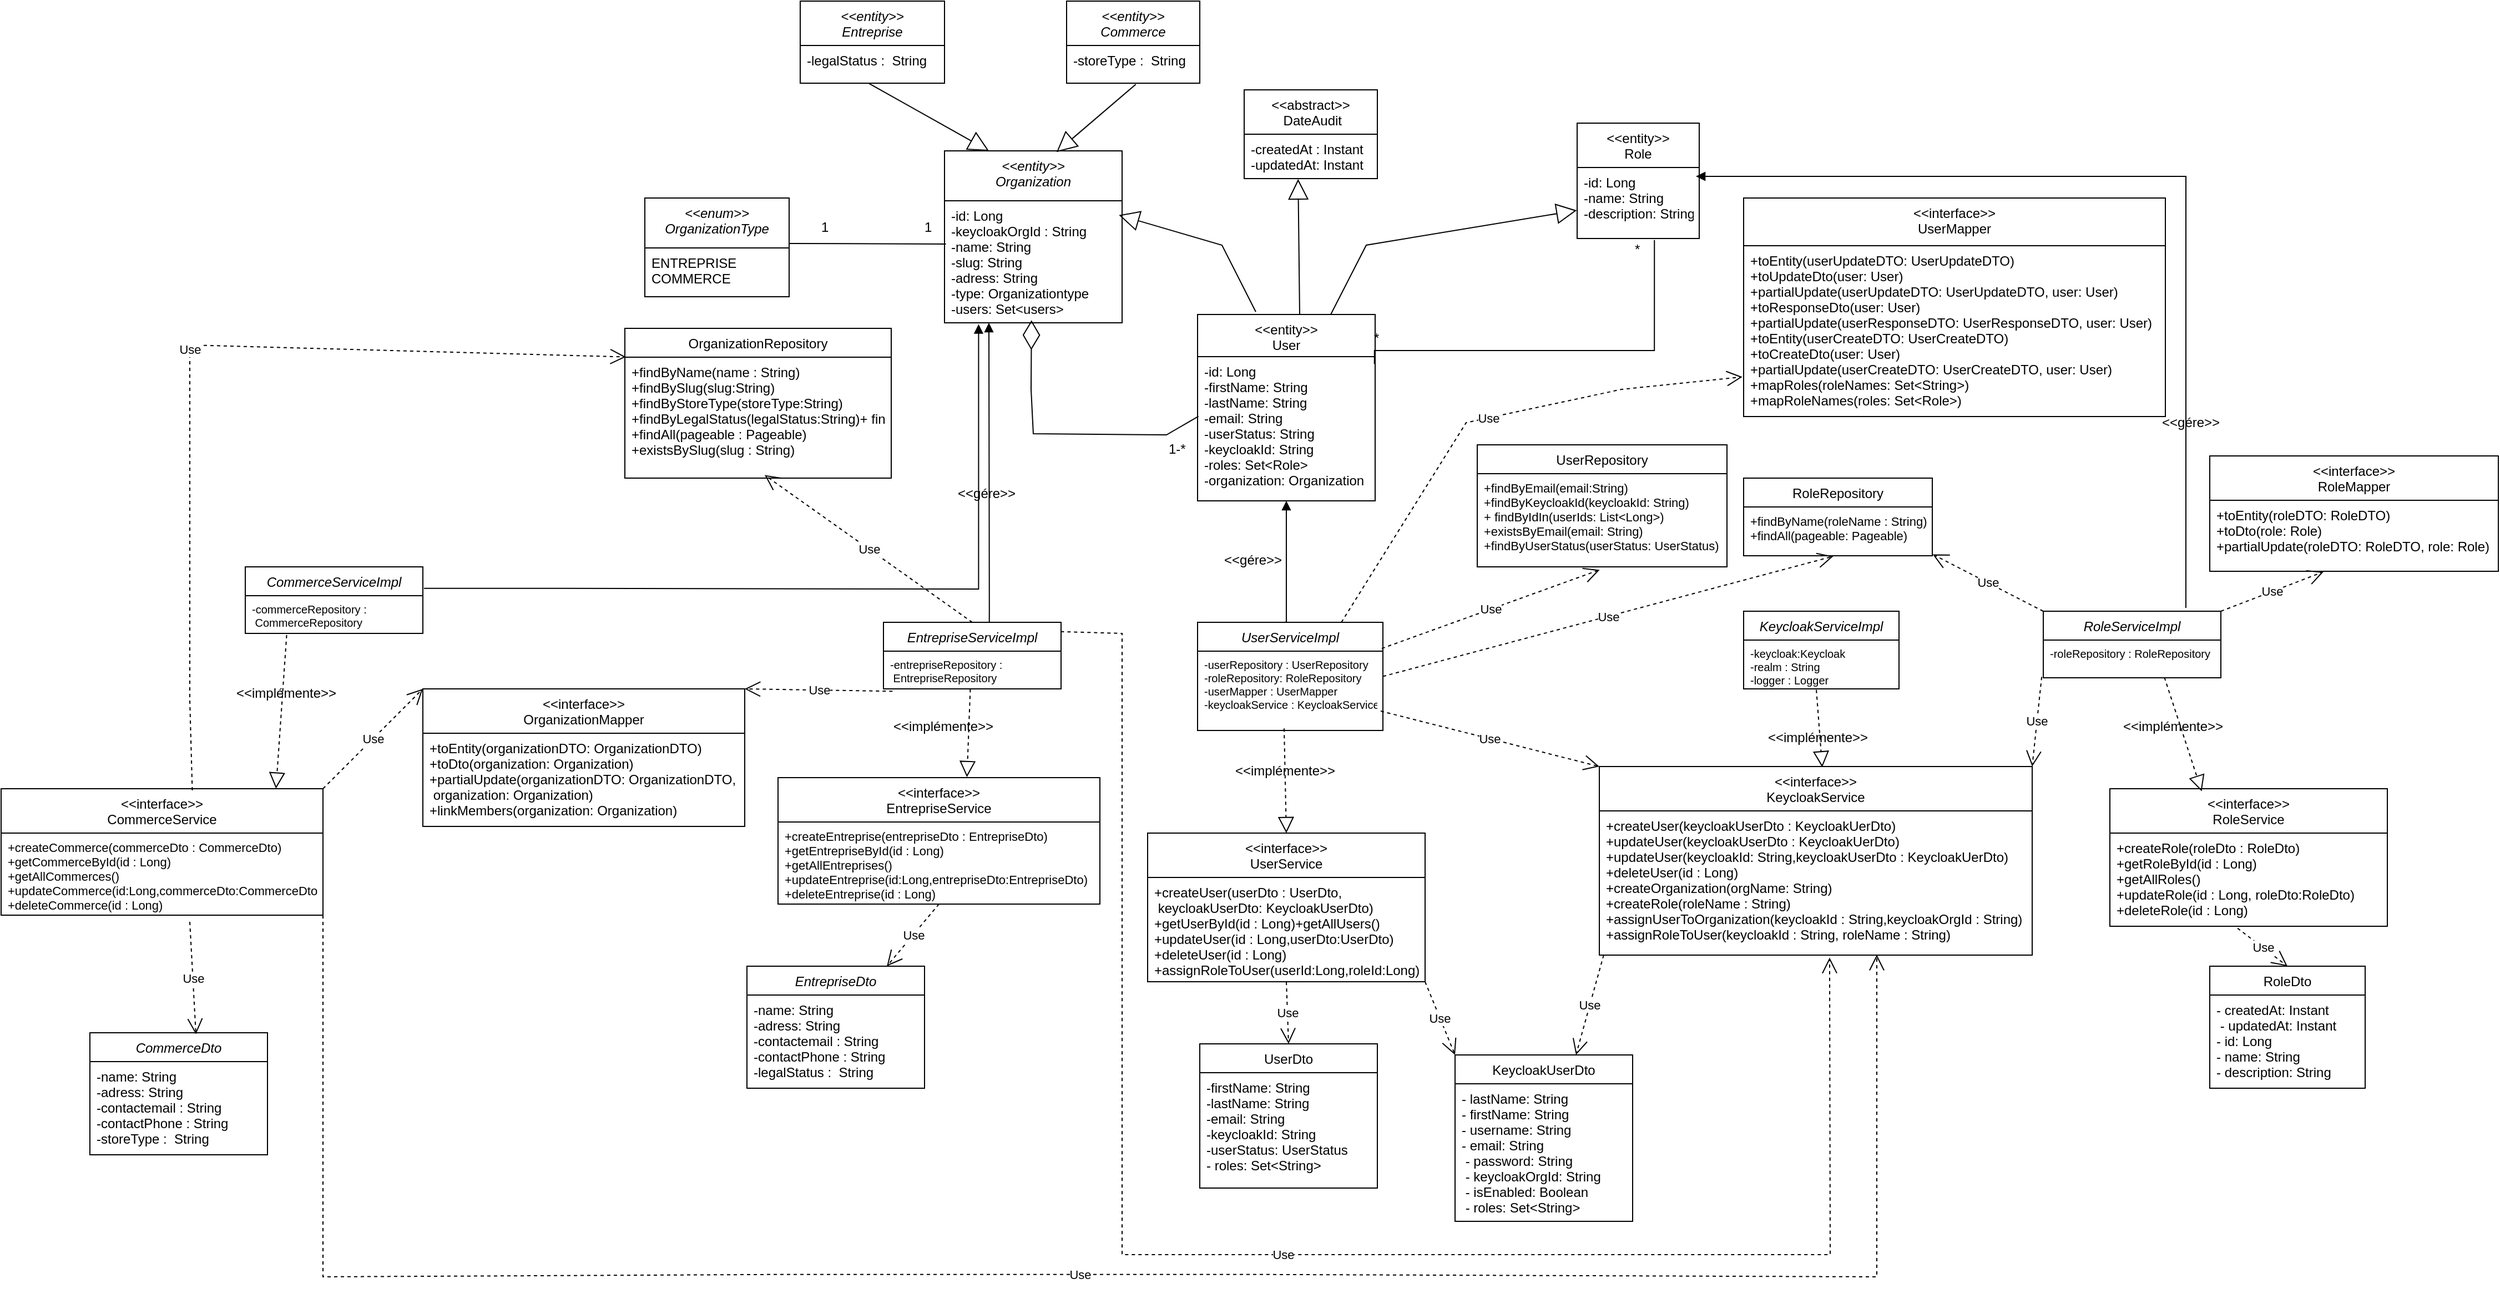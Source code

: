 <mxfile version="26.0.13">
  <diagram id="C5RBs43oDa-KdzZeNtuy" name="Page-1">
    <mxGraphModel dx="3434" dy="2474" grid="1" gridSize="10" guides="1" tooltips="1" connect="1" arrows="1" fold="1" page="1" pageScale="1" pageWidth="827" pageHeight="1169" math="0" shadow="0">
      <root>
        <mxCell id="WIyWlLk6GJQsqaUBKTNV-0" />
        <mxCell id="WIyWlLk6GJQsqaUBKTNV-1" parent="WIyWlLk6GJQsqaUBKTNV-0" />
        <mxCell id="zkfFHV4jXpPFQw0GAbJ--0" value="&lt;&lt;entity&gt;&gt;&#xa;Organization" style="swimlane;fontStyle=2;align=center;verticalAlign=top;childLayout=stackLayout;horizontal=1;startSize=45;horizontalStack=0;resizeParent=1;resizeLast=0;collapsible=1;marginBottom=0;rounded=0;shadow=0;strokeWidth=1;" parent="WIyWlLk6GJQsqaUBKTNV-1" vertex="1">
          <mxGeometry x="280" y="-55" width="160" height="155" as="geometry">
            <mxRectangle x="230" y="140" width="160" height="26" as="alternateBounds" />
          </mxGeometry>
        </mxCell>
        <mxCell id="zkfFHV4jXpPFQw0GAbJ--1" value="-id: Long&#xa;-keycloakOrgId : String&#xa;-name: String&#xa;-slug: String&#xa;-adress: String&#xa;-type: Organizationtype&#xa;-users: Set&lt;users&gt;&#xa;&#xa;" style="text;align=left;verticalAlign=top;spacingLeft=4;spacingRight=4;overflow=hidden;rotatable=0;points=[[0,0.5],[1,0.5]];portConstraint=eastwest;" parent="zkfFHV4jXpPFQw0GAbJ--0" vertex="1">
          <mxGeometry y="45" width="160" height="110" as="geometry" />
        </mxCell>
        <mxCell id="zkfFHV4jXpPFQw0GAbJ--6" value="&lt;&lt;entity&gt;&gt;&#xa;Role" style="swimlane;fontStyle=0;align=center;verticalAlign=top;childLayout=stackLayout;horizontal=1;startSize=40;horizontalStack=0;resizeParent=1;resizeLast=0;collapsible=1;marginBottom=0;rounded=0;shadow=0;strokeWidth=1;" parent="WIyWlLk6GJQsqaUBKTNV-1" vertex="1">
          <mxGeometry x="850" y="-80" width="110" height="104" as="geometry">
            <mxRectangle x="130" y="380" width="160" height="26" as="alternateBounds" />
          </mxGeometry>
        </mxCell>
        <mxCell id="zkfFHV4jXpPFQw0GAbJ--7" value="-id: Long&#xa;-name: String&#xa;-description: String" style="text;align=left;verticalAlign=top;spacingLeft=4;spacingRight=4;overflow=hidden;rotatable=0;points=[[0,0.5],[1,0.5]];portConstraint=eastwest;" parent="zkfFHV4jXpPFQw0GAbJ--6" vertex="1">
          <mxGeometry y="40" width="110" height="64" as="geometry" />
        </mxCell>
        <mxCell id="zkfFHV4jXpPFQw0GAbJ--17" value="&lt;&lt;entity&gt;&gt;&#xa;User" style="swimlane;fontStyle=0;align=center;verticalAlign=top;childLayout=stackLayout;horizontal=1;startSize=38;horizontalStack=0;resizeParent=1;resizeLast=0;collapsible=1;marginBottom=0;rounded=0;shadow=0;strokeWidth=1;" parent="WIyWlLk6GJQsqaUBKTNV-1" vertex="1">
          <mxGeometry x="508" y="92.5" width="160" height="168" as="geometry">
            <mxRectangle x="550" y="140" width="160" height="26" as="alternateBounds" />
          </mxGeometry>
        </mxCell>
        <mxCell id="zkfFHV4jXpPFQw0GAbJ--18" value="-id: Long&#xa;-firstName: String&#xa;-lastName: String&#xa;-email: String&#xa;-userStatus: String&#xa;-keycloakId: String&#xa;-roles: Set&lt;Role&gt;&#xa;-organization: Organization&#xa;" style="text;align=left;verticalAlign=top;spacingLeft=4;spacingRight=4;overflow=hidden;rotatable=0;points=[[0,0.5],[1,0.5]];portConstraint=eastwest;" parent="zkfFHV4jXpPFQw0GAbJ--17" vertex="1">
          <mxGeometry y="38" width="160" height="130" as="geometry" />
        </mxCell>
        <mxCell id="_98ZC1JWBD3r_d2lOFw9-1" value="1-*" style="text;whiteSpace=wrap;html=1;" parent="WIyWlLk6GJQsqaUBKTNV-1" vertex="1">
          <mxGeometry x="480" y="200" width="20" height="20" as="geometry" />
        </mxCell>
        <mxCell id="_98ZC1JWBD3r_d2lOFw9-2" value="" style="endArrow=none;html=1;edgeStyle=orthogonalEdgeStyle;rounded=0;entryX=0.633;entryY=1.022;entryDx=0;entryDy=0;entryPerimeter=0;exitX=0.996;exitY=0.051;exitDx=0;exitDy=0;exitPerimeter=0;" parent="WIyWlLk6GJQsqaUBKTNV-1" source="zkfFHV4jXpPFQw0GAbJ--18" edge="1" target="zkfFHV4jXpPFQw0GAbJ--7">
          <mxGeometry relative="1" as="geometry">
            <mxPoint x="750" y="125" as="sourcePoint" />
            <mxPoint x="919.95" y="20" as="targetPoint" />
            <Array as="points">
              <mxPoint x="920" y="125" />
            </Array>
          </mxGeometry>
        </mxCell>
        <mxCell id="_98ZC1JWBD3r_d2lOFw9-5" value="" style="endArrow=diamondThin;endFill=0;endSize=24;html=1;rounded=0;exitX=0.005;exitY=0.414;exitDx=0;exitDy=0;exitPerimeter=0;entryX=0.49;entryY=0.978;entryDx=0;entryDy=0;entryPerimeter=0;" parent="WIyWlLk6GJQsqaUBKTNV-1" source="zkfFHV4jXpPFQw0GAbJ--18" edge="1" target="zkfFHV4jXpPFQw0GAbJ--1">
          <mxGeometry width="160" relative="1" as="geometry">
            <mxPoint x="496" y="210" as="sourcePoint" />
            <mxPoint x="360" y="110" as="targetPoint" />
            <Array as="points">
              <mxPoint x="480" y="201" />
              <mxPoint x="360" y="200" />
              <mxPoint x="358" y="160" />
            </Array>
          </mxGeometry>
        </mxCell>
        <mxCell id="_98ZC1JWBD3r_d2lOFw9-8" value="*" style="text;whiteSpace=wrap;html=1;" parent="WIyWlLk6GJQsqaUBKTNV-1" vertex="1">
          <mxGeometry x="900" y="20" width="10" height="20" as="geometry" />
        </mxCell>
        <mxCell id="_98ZC1JWBD3r_d2lOFw9-12" value="UserServiceImpl" style="swimlane;fontStyle=2;align=center;verticalAlign=top;childLayout=stackLayout;horizontal=1;startSize=26;horizontalStack=0;resizeParent=1;resizeLast=0;collapsible=1;marginBottom=0;rounded=0;shadow=0;strokeWidth=1;" parent="WIyWlLk6GJQsqaUBKTNV-1" vertex="1">
          <mxGeometry x="508" y="370" width="167" height="97.5" as="geometry">
            <mxRectangle x="230" y="140" width="160" height="26" as="alternateBounds" />
          </mxGeometry>
        </mxCell>
        <mxCell id="_98ZC1JWBD3r_d2lOFw9-13" value="-userRepository : UserRepository&#xa;-roleRepository: RoleRepository&#xa;-userMapper : UserMapper&#xa;-keycloakService : KeycloakService&#xa;" style="text;align=left;verticalAlign=top;spacingLeft=4;spacingRight=4;overflow=hidden;rotatable=0;points=[[0,0.5],[1,0.5]];portConstraint=eastwest;fontSize=10;" parent="_98ZC1JWBD3r_d2lOFw9-12" vertex="1">
          <mxGeometry y="26" width="167" height="64" as="geometry" />
        </mxCell>
        <mxCell id="_98ZC1JWBD3r_d2lOFw9-15" value="" style="endArrow=block;endFill=1;html=1;edgeStyle=orthogonalEdgeStyle;align=left;verticalAlign=top;rounded=0;entryX=0.5;entryY=1;entryDx=0;entryDy=0;exitX=0.47;exitY=-0.001;exitDx=0;exitDy=0;exitPerimeter=0;" parent="WIyWlLk6GJQsqaUBKTNV-1" source="_98ZC1JWBD3r_d2lOFw9-12" target="zkfFHV4jXpPFQw0GAbJ--17" edge="1">
          <mxGeometry x="-1" relative="1" as="geometry">
            <mxPoint x="510" y="310" as="sourcePoint" />
            <mxPoint x="670" y="310" as="targetPoint" />
            <Array as="points">
              <mxPoint x="588" y="370" />
            </Array>
          </mxGeometry>
        </mxCell>
        <mxCell id="_98ZC1JWBD3r_d2lOFw9-17" value="&amp;lt;&amp;lt;gére&amp;gt;&amp;gt;" style="text;whiteSpace=wrap;html=1;" parent="WIyWlLk6GJQsqaUBKTNV-1" vertex="1">
          <mxGeometry x="530" y="300" width="30" height="20" as="geometry" />
        </mxCell>
        <mxCell id="_98ZC1JWBD3r_d2lOFw9-20" value="RoleServiceImpl" style="swimlane;fontStyle=2;align=center;verticalAlign=top;childLayout=stackLayout;horizontal=1;startSize=26;horizontalStack=0;resizeParent=1;resizeLast=0;collapsible=1;marginBottom=0;rounded=0;shadow=0;strokeWidth=1;" parent="WIyWlLk6GJQsqaUBKTNV-1" vertex="1">
          <mxGeometry x="1270" y="360" width="160" height="60" as="geometry">
            <mxRectangle x="230" y="140" width="160" height="26" as="alternateBounds" />
          </mxGeometry>
        </mxCell>
        <mxCell id="_98ZC1JWBD3r_d2lOFw9-21" value="-roleRepository : RoleRepository" style="text;align=left;verticalAlign=top;spacingLeft=4;spacingRight=4;overflow=hidden;rotatable=0;points=[[0,0.5],[1,0.5]];portConstraint=eastwest;fontSize=10;" parent="_98ZC1JWBD3r_d2lOFw9-20" vertex="1">
          <mxGeometry y="26" width="160" height="34" as="geometry" />
        </mxCell>
        <mxCell id="_98ZC1JWBD3r_d2lOFw9-24" value="EntrepriseServiceImpl" style="swimlane;fontStyle=2;align=center;verticalAlign=top;childLayout=stackLayout;horizontal=1;startSize=26;horizontalStack=0;resizeParent=1;resizeLast=0;collapsible=1;marginBottom=0;rounded=0;shadow=0;strokeWidth=1;" parent="WIyWlLk6GJQsqaUBKTNV-1" vertex="1">
          <mxGeometry x="225" y="370" width="160" height="60" as="geometry">
            <mxRectangle x="230" y="140" width="160" height="26" as="alternateBounds" />
          </mxGeometry>
        </mxCell>
        <mxCell id="_98ZC1JWBD3r_d2lOFw9-25" value="-entrepriseRepository :&#xa; EntrepriseRepository" style="text;align=left;verticalAlign=top;spacingLeft=4;spacingRight=4;overflow=hidden;rotatable=0;points=[[0,0.5],[1,0.5]];portConstraint=eastwest;fontSize=10;" parent="_98ZC1JWBD3r_d2lOFw9-24" vertex="1">
          <mxGeometry y="26" width="160" height="34" as="geometry" />
        </mxCell>
        <mxCell id="_98ZC1JWBD3r_d2lOFw9-26" value="RoleRepository" style="swimlane;fontStyle=0;align=center;verticalAlign=top;childLayout=stackLayout;horizontal=1;startSize=26;horizontalStack=0;resizeParent=1;resizeLast=0;collapsible=1;marginBottom=0;rounded=0;shadow=0;strokeWidth=1;" parent="WIyWlLk6GJQsqaUBKTNV-1" vertex="1">
          <mxGeometry x="1000" y="240" width="170" height="70" as="geometry">
            <mxRectangle x="130" y="380" width="160" height="26" as="alternateBounds" />
          </mxGeometry>
        </mxCell>
        <mxCell id="_98ZC1JWBD3r_d2lOFw9-27" value="+findByName(roleName : String)&#xa;+findAll(pageable: Pageable)" style="text;align=left;verticalAlign=top;spacingLeft=4;spacingRight=4;overflow=hidden;rotatable=0;points=[[0,0.5],[1,0.5]];portConstraint=eastwest;fontSize=11;" parent="_98ZC1JWBD3r_d2lOFw9-26" vertex="1">
          <mxGeometry y="26" width="170" height="44" as="geometry" />
        </mxCell>
        <mxCell id="_98ZC1JWBD3r_d2lOFw9-28" value="UserRepository" style="swimlane;fontStyle=0;align=center;verticalAlign=top;childLayout=stackLayout;horizontal=1;startSize=26;horizontalStack=0;resizeParent=1;resizeLast=0;collapsible=1;marginBottom=0;rounded=0;shadow=0;strokeWidth=1;" parent="WIyWlLk6GJQsqaUBKTNV-1" vertex="1">
          <mxGeometry x="760" y="210" width="225" height="110" as="geometry">
            <mxRectangle x="130" y="380" width="160" height="26" as="alternateBounds" />
          </mxGeometry>
        </mxCell>
        <mxCell id="_98ZC1JWBD3r_d2lOFw9-29" value="+findByEmail(email:String)&#xa;+findByKeycloakId(keycloakId: String)&#xa;+ findByIdIn(userIds: List&lt;Long&gt;)&#xa;+existsByEmail(email: String)&#xa;+findByUserStatus(userStatus: UserStatus)&#xa;" style="text;align=left;verticalAlign=top;spacingLeft=4;spacingRight=4;overflow=hidden;rotatable=0;points=[[0,0.5],[1,0.5]];portConstraint=eastwest;fontSize=11;" parent="_98ZC1JWBD3r_d2lOFw9-28" vertex="1">
          <mxGeometry y="26" width="225" height="84" as="geometry" />
        </mxCell>
        <mxCell id="_98ZC1JWBD3r_d2lOFw9-30" value="OrganizationRepository" style="swimlane;fontStyle=0;align=center;verticalAlign=top;childLayout=stackLayout;horizontal=1;startSize=26;horizontalStack=0;resizeParent=1;resizeLast=0;collapsible=1;marginBottom=0;rounded=0;shadow=0;strokeWidth=1;" parent="WIyWlLk6GJQsqaUBKTNV-1" vertex="1">
          <mxGeometry x="-8" y="105" width="240" height="135" as="geometry">
            <mxRectangle x="130" y="380" width="160" height="26" as="alternateBounds" />
          </mxGeometry>
        </mxCell>
        <mxCell id="_98ZC1JWBD3r_d2lOFw9-31" value="+findByName(name : String)&#xa;+findBySlug(slug:String)&#xa;+findByStoreType(storeType:String)&#xa;+findByLegalStatus(legalStatus:String)+ findByKeycloakId(keycloakOrgId: String)&#xa;+findAll(pageable : Pageable)&#xa;+existsBySlug(slug : String)" style="text;align=left;verticalAlign=top;spacingLeft=4;spacingRight=4;overflow=hidden;rotatable=0;points=[[0,0.5],[1,0.5]];portConstraint=eastwest;" parent="_98ZC1JWBD3r_d2lOFw9-30" vertex="1">
          <mxGeometry y="26" width="240" height="104" as="geometry" />
        </mxCell>
        <mxCell id="_98ZC1JWBD3r_d2lOFw9-32" value="&lt;&lt;interface&gt;&gt;&#xa;UserService" style="swimlane;fontStyle=0;align=center;verticalAlign=top;childLayout=stackLayout;horizontal=1;startSize=40;horizontalStack=0;resizeParent=1;resizeLast=0;collapsible=1;marginBottom=0;rounded=0;shadow=0;strokeWidth=1;" parent="WIyWlLk6GJQsqaUBKTNV-1" vertex="1">
          <mxGeometry x="463" y="560" width="250" height="134" as="geometry">
            <mxRectangle x="130" y="380" width="160" height="26" as="alternateBounds" />
          </mxGeometry>
        </mxCell>
        <mxCell id="_98ZC1JWBD3r_d2lOFw9-33" value="+createUser(userDto : UserDto,&#xa; keycloakUserDto: KeycloakUserDto)&#xa;+getUserById(id : Long)+getAllUsers()&#xa;+updateUser(id : Long,userDto:UserDto)&#xa;+deleteUser(id : Long)&#xa;+assignRoleToUser(userId:Long,roleId:Long)&#xa;" style="text;align=left;verticalAlign=top;spacingLeft=4;spacingRight=4;overflow=hidden;rotatable=0;points=[[0,0.5],[1,0.5]];portConstraint=eastwest;" parent="_98ZC1JWBD3r_d2lOFw9-32" vertex="1">
          <mxGeometry y="40" width="250" height="94" as="geometry" />
        </mxCell>
        <mxCell id="_98ZC1JWBD3r_d2lOFw9-34" value="&lt;&lt;interface&gt;&gt;&#xa;RoleService" style="swimlane;fontStyle=0;align=center;verticalAlign=top;childLayout=stackLayout;horizontal=1;startSize=40;horizontalStack=0;resizeParent=1;resizeLast=0;collapsible=1;marginBottom=0;rounded=0;shadow=0;strokeWidth=1;" parent="WIyWlLk6GJQsqaUBKTNV-1" vertex="1">
          <mxGeometry x="1330" y="520" width="250" height="124" as="geometry">
            <mxRectangle x="130" y="380" width="160" height="26" as="alternateBounds" />
          </mxGeometry>
        </mxCell>
        <mxCell id="_98ZC1JWBD3r_d2lOFw9-35" value="+createRole(roleDto : RoleDto)&#xa;+getRoleById(id : Long)&#xa;+getAllRoles()&#xa;+updateRole(id : Long, roleDto:RoleDto)&#xa;+deleteRole(id : Long)&#xa;" style="text;align=left;verticalAlign=top;spacingLeft=4;spacingRight=4;overflow=hidden;rotatable=0;points=[[0,0.5],[1,0.5]];portConstraint=eastwest;" parent="_98ZC1JWBD3r_d2lOFw9-34" vertex="1">
          <mxGeometry y="40" width="250" height="84" as="geometry" />
        </mxCell>
        <mxCell id="_98ZC1JWBD3r_d2lOFw9-38" value="&lt;&lt;interface&gt;&gt;&#xa;KeycloakService" style="swimlane;fontStyle=0;align=center;verticalAlign=top;childLayout=stackLayout;horizontal=1;startSize=40;horizontalStack=0;resizeParent=1;resizeLast=0;collapsible=1;marginBottom=0;rounded=0;shadow=0;strokeWidth=1;" parent="WIyWlLk6GJQsqaUBKTNV-1" vertex="1">
          <mxGeometry x="870" y="500" width="390" height="170" as="geometry">
            <mxRectangle x="130" y="380" width="160" height="26" as="alternateBounds" />
          </mxGeometry>
        </mxCell>
        <mxCell id="_98ZC1JWBD3r_d2lOFw9-39" value="+createUser(keycloakUserDto : KeycloakUerDto)&#xa;+updateUser(keycloakUserDto : KeycloakUerDto)&#xa;+updateUser(keycloakId: String,keycloakUserDto : KeycloakUerDto)&#xa;+deleteUser(id : Long)&#xa;+createOrganization(orgName: String)&#xa;+createRole(roleName : String)&#xa;+assignUserToOrganization(keycloakId : String,keycloakOrgId : String)&#xa;+assignRoleToUser(keycloakId : String, roleName : String)&#xa;" style="text;align=left;verticalAlign=top;spacingLeft=4;spacingRight=4;overflow=hidden;rotatable=0;points=[[0,0.5],[1,0.5]];portConstraint=eastwest;" parent="_98ZC1JWBD3r_d2lOFw9-38" vertex="1">
          <mxGeometry y="40" width="390" height="130" as="geometry" />
        </mxCell>
        <mxCell id="_98ZC1JWBD3r_d2lOFw9-40" value="KeycloakServiceImpl" style="swimlane;fontStyle=2;align=center;verticalAlign=top;childLayout=stackLayout;horizontal=1;startSize=26;horizontalStack=0;resizeParent=1;resizeLast=0;collapsible=1;marginBottom=0;rounded=0;shadow=0;strokeWidth=1;" parent="WIyWlLk6GJQsqaUBKTNV-1" vertex="1">
          <mxGeometry x="1000" y="360" width="140" height="70" as="geometry">
            <mxRectangle x="230" y="140" width="160" height="26" as="alternateBounds" />
          </mxGeometry>
        </mxCell>
        <mxCell id="_98ZC1JWBD3r_d2lOFw9-41" value="-keycloak:Keycloak&#xa;-realm : String&#xa;-logger : Logger" style="text;align=left;verticalAlign=top;spacingLeft=4;spacingRight=4;overflow=hidden;rotatable=0;points=[[0,0.5],[1,0.5]];portConstraint=eastwest;fontSize=10;" parent="_98ZC1JWBD3r_d2lOFw9-40" vertex="1">
          <mxGeometry y="26" width="140" height="44" as="geometry" />
        </mxCell>
        <mxCell id="_98ZC1JWBD3r_d2lOFw9-48" value="UserDto" style="swimlane;fontStyle=0;align=center;verticalAlign=top;childLayout=stackLayout;horizontal=1;startSize=26;horizontalStack=0;resizeParent=1;resizeLast=0;collapsible=1;marginBottom=0;rounded=0;shadow=0;strokeWidth=1;" parent="WIyWlLk6GJQsqaUBKTNV-1" vertex="1">
          <mxGeometry x="510" y="750" width="160" height="130" as="geometry">
            <mxRectangle x="550" y="140" width="160" height="26" as="alternateBounds" />
          </mxGeometry>
        </mxCell>
        <mxCell id="_98ZC1JWBD3r_d2lOFw9-49" value="-firstName: String&#xa;-lastName: String&#xa;-email: String&#xa;-keycloakId: String&#xa;-userStatus: UserStatus&#xa;- roles: Set&lt;String&gt;&#xa;" style="text;align=left;verticalAlign=top;spacingLeft=4;spacingRight=4;overflow=hidden;rotatable=0;points=[[0,0.5],[1,0.5]];portConstraint=eastwest;" parent="_98ZC1JWBD3r_d2lOFw9-48" vertex="1">
          <mxGeometry y="26" width="160" height="104" as="geometry" />
        </mxCell>
        <mxCell id="_98ZC1JWBD3r_d2lOFw9-50" value="KeycloakUserDto" style="swimlane;fontStyle=0;align=center;verticalAlign=top;childLayout=stackLayout;horizontal=1;startSize=26;horizontalStack=0;resizeParent=1;resizeLast=0;collapsible=1;marginBottom=0;rounded=0;shadow=0;strokeWidth=1;" parent="WIyWlLk6GJQsqaUBKTNV-1" vertex="1">
          <mxGeometry x="740" y="760" width="160" height="150" as="geometry">
            <mxRectangle x="550" y="140" width="160" height="26" as="alternateBounds" />
          </mxGeometry>
        </mxCell>
        <mxCell id="_98ZC1JWBD3r_d2lOFw9-51" value="- lastName: String&#xa;- firstName: String &#xa;- username: String&#xa;    - email: String&#xa; - password: String&#xa; - keycloakOrgId: String&#xa; - isEnabled: Boolean&#xa; - roles: Set&lt;String&gt;" style="text;align=left;verticalAlign=top;spacingLeft=4;spacingRight=4;overflow=hidden;rotatable=0;points=[[0,0.5],[1,0.5]];portConstraint=eastwest;" parent="_98ZC1JWBD3r_d2lOFw9-50" vertex="1">
          <mxGeometry y="26" width="160" height="124" as="geometry" />
        </mxCell>
        <mxCell id="_98ZC1JWBD3r_d2lOFw9-54" value="RoleDto" style="swimlane;fontStyle=0;align=center;verticalAlign=top;childLayout=stackLayout;horizontal=1;startSize=26;horizontalStack=0;resizeParent=1;resizeLast=0;collapsible=1;marginBottom=0;rounded=0;shadow=0;strokeWidth=1;" parent="WIyWlLk6GJQsqaUBKTNV-1" vertex="1">
          <mxGeometry x="1420" y="680" width="140" height="110" as="geometry">
            <mxRectangle x="130" y="380" width="160" height="26" as="alternateBounds" />
          </mxGeometry>
        </mxCell>
        <mxCell id="_98ZC1JWBD3r_d2lOFw9-55" value="- createdAt: Instant&#xa; - updatedAt: Instant &#xa;    - id: Long &#xa;    - name: String &#xa;- description: String" style="text;align=left;verticalAlign=top;spacingLeft=4;spacingRight=4;overflow=hidden;rotatable=0;points=[[0,0.5],[1,0.5]];portConstraint=eastwest;" parent="_98ZC1JWBD3r_d2lOFw9-54" vertex="1">
          <mxGeometry y="26" width="140" height="84" as="geometry" />
        </mxCell>
        <mxCell id="_98ZC1JWBD3r_d2lOFw9-57" value="&lt;&lt;entity&gt;&gt;&#xa;Entreprise" style="swimlane;fontStyle=2;align=center;verticalAlign=top;childLayout=stackLayout;horizontal=1;startSize=40;horizontalStack=0;resizeParent=1;resizeLast=0;collapsible=1;marginBottom=0;rounded=0;shadow=0;strokeWidth=1;" parent="WIyWlLk6GJQsqaUBKTNV-1" vertex="1">
          <mxGeometry x="150" y="-190" width="130" height="74" as="geometry">
            <mxRectangle x="230" y="140" width="160" height="26" as="alternateBounds" />
          </mxGeometry>
        </mxCell>
        <mxCell id="_98ZC1JWBD3r_d2lOFw9-58" value="-legalStatus :  String" style="text;align=left;verticalAlign=top;spacingLeft=4;spacingRight=4;overflow=hidden;rotatable=0;points=[[0,0.5],[1,0.5]];portConstraint=eastwest;" parent="_98ZC1JWBD3r_d2lOFw9-57" vertex="1">
          <mxGeometry y="40" width="130" height="34" as="geometry" />
        </mxCell>
        <mxCell id="_98ZC1JWBD3r_d2lOFw9-59" value="&lt;&lt;entity&gt;&gt;&#xa;Commerce" style="swimlane;fontStyle=2;align=center;verticalAlign=top;childLayout=stackLayout;horizontal=1;startSize=40;horizontalStack=0;resizeParent=1;resizeLast=0;collapsible=1;marginBottom=0;rounded=0;shadow=0;strokeWidth=1;" parent="WIyWlLk6GJQsqaUBKTNV-1" vertex="1">
          <mxGeometry x="390" y="-190" width="120" height="74" as="geometry">
            <mxRectangle x="230" y="140" width="160" height="26" as="alternateBounds" />
          </mxGeometry>
        </mxCell>
        <mxCell id="_98ZC1JWBD3r_d2lOFw9-60" value="-storeType :  String" style="text;align=left;verticalAlign=top;spacingLeft=4;spacingRight=4;overflow=hidden;rotatable=0;points=[[0,0.5],[1,0.5]];portConstraint=eastwest;" parent="_98ZC1JWBD3r_d2lOFw9-59" vertex="1">
          <mxGeometry y="40" width="120" height="34" as="geometry" />
        </mxCell>
        <mxCell id="_98ZC1JWBD3r_d2lOFw9-61" value="" style="endArrow=block;endSize=16;endFill=0;html=1;rounded=0;entryX=0.25;entryY=0;entryDx=0;entryDy=0;exitX=0.476;exitY=1.004;exitDx=0;exitDy=0;exitPerimeter=0;" parent="WIyWlLk6GJQsqaUBKTNV-1" target="zkfFHV4jXpPFQw0GAbJ--0" edge="1" source="_98ZC1JWBD3r_d2lOFw9-58">
          <mxGeometry width="160" relative="1" as="geometry">
            <mxPoint x="260" y="-110" as="sourcePoint" />
            <mxPoint x="370" y="-130" as="targetPoint" />
          </mxGeometry>
        </mxCell>
        <mxCell id="_98ZC1JWBD3r_d2lOFw9-62" value="" style="endArrow=block;endSize=16;endFill=0;html=1;rounded=0;entryX=0.631;entryY=0.007;entryDx=0;entryDy=0;entryPerimeter=0;exitX=0.52;exitY=1.029;exitDx=0;exitDy=0;exitPerimeter=0;" parent="WIyWlLk6GJQsqaUBKTNV-1" target="zkfFHV4jXpPFQw0GAbJ--0" edge="1" source="_98ZC1JWBD3r_d2lOFw9-60">
          <mxGeometry width="160" relative="1" as="geometry">
            <mxPoint x="450" y="-130" as="sourcePoint" />
            <mxPoint x="550" y="-50" as="targetPoint" />
          </mxGeometry>
        </mxCell>
        <mxCell id="_98ZC1JWBD3r_d2lOFw9-63" value="&lt;&lt;enum&gt;&gt;&#xa;OrganizationType" style="swimlane;fontStyle=2;align=center;verticalAlign=top;childLayout=stackLayout;horizontal=1;startSize=45;horizontalStack=0;resizeParent=1;resizeLast=0;collapsible=1;marginBottom=0;rounded=0;shadow=0;strokeWidth=1;" parent="WIyWlLk6GJQsqaUBKTNV-1" vertex="1">
          <mxGeometry x="10" y="-12.5" width="130" height="89" as="geometry">
            <mxRectangle x="230" y="140" width="160" height="26" as="alternateBounds" />
          </mxGeometry>
        </mxCell>
        <mxCell id="_98ZC1JWBD3r_d2lOFw9-64" value="ENTREPRISE&#xa;COMMERCE" style="text;align=left;verticalAlign=top;spacingLeft=4;spacingRight=4;overflow=hidden;rotatable=0;points=[[0,0.5],[1,0.5]];portConstraint=eastwest;" parent="_98ZC1JWBD3r_d2lOFw9-63" vertex="1">
          <mxGeometry y="45" width="130" height="44" as="geometry" />
        </mxCell>
        <mxCell id="_98ZC1JWBD3r_d2lOFw9-65" value="" style="endArrow=none;html=1;edgeStyle=orthogonalEdgeStyle;rounded=0;entryX=0.008;entryY=0.354;entryDx=0;entryDy=0;entryPerimeter=0;exitX=1.003;exitY=0.461;exitDx=0;exitDy=0;exitPerimeter=0;" parent="WIyWlLk6GJQsqaUBKTNV-1" edge="1" target="zkfFHV4jXpPFQw0GAbJ--1" source="_98ZC1JWBD3r_d2lOFw9-63">
          <mxGeometry relative="1" as="geometry">
            <mxPoint x="150" y="29" as="sourcePoint" />
            <mxPoint x="270" y="29.41" as="targetPoint" />
            <Array as="points">
              <mxPoint x="142" y="29" />
            </Array>
          </mxGeometry>
        </mxCell>
        <mxCell id="_98ZC1JWBD3r_d2lOFw9-66" value="1" style="text;whiteSpace=wrap;html=1;" parent="WIyWlLk6GJQsqaUBKTNV-1" vertex="1">
          <mxGeometry x="167" width="30" height="20" as="geometry" />
        </mxCell>
        <mxCell id="_98ZC1JWBD3r_d2lOFw9-67" value="1" style="text;whiteSpace=wrap;html=1;" parent="WIyWlLk6GJQsqaUBKTNV-1" vertex="1">
          <mxGeometry x="260" width="10" height="20" as="geometry" />
        </mxCell>
        <mxCell id="_98ZC1JWBD3r_d2lOFw9-73" value="*" style="text;whiteSpace=wrap;html=1;" parent="WIyWlLk6GJQsqaUBKTNV-1" vertex="1">
          <mxGeometry x="665" y="100" width="10" height="20" as="geometry" />
        </mxCell>
        <mxCell id="_98ZC1JWBD3r_d2lOFw9-80" value="&lt;&lt;interface&gt;&gt;&#xa;EntrepriseService" style="swimlane;fontStyle=0;align=center;verticalAlign=top;childLayout=stackLayout;horizontal=1;startSize=40;horizontalStack=0;resizeParent=1;resizeLast=0;collapsible=1;marginBottom=0;rounded=0;shadow=0;strokeWidth=1;" parent="WIyWlLk6GJQsqaUBKTNV-1" vertex="1">
          <mxGeometry x="130" y="510" width="290" height="114" as="geometry">
            <mxRectangle x="130" y="380" width="160" height="26" as="alternateBounds" />
          </mxGeometry>
        </mxCell>
        <mxCell id="_98ZC1JWBD3r_d2lOFw9-81" value="+createEntreprise(entrepriseDto : EntrepriseDto)&#xa;+getEntrepriseById(id : Long)&#xa;+getAllEntreprises()&#xa;+updateEntreprise(id:Long,entrepriseDto:EntrepriseDto)&#xa;+deleteEntreprise(id : Long)&#xa;" style="text;align=left;verticalAlign=top;spacingLeft=4;spacingRight=4;overflow=hidden;rotatable=0;points=[[0,0.5],[1,0.5]];portConstraint=eastwest;fontSize=11;" parent="_98ZC1JWBD3r_d2lOFw9-80" vertex="1">
          <mxGeometry y="40" width="290" height="74" as="geometry" />
        </mxCell>
        <mxCell id="_98ZC1JWBD3r_d2lOFw9-84" value="CommerceServiceImpl" style="swimlane;fontStyle=2;align=center;verticalAlign=top;childLayout=stackLayout;horizontal=1;startSize=26;horizontalStack=0;resizeParent=1;resizeLast=0;collapsible=1;marginBottom=0;rounded=0;shadow=0;strokeWidth=1;" parent="WIyWlLk6GJQsqaUBKTNV-1" vertex="1">
          <mxGeometry x="-350" y="320" width="160" height="60" as="geometry">
            <mxRectangle x="230" y="140" width="160" height="26" as="alternateBounds" />
          </mxGeometry>
        </mxCell>
        <mxCell id="_98ZC1JWBD3r_d2lOFw9-85" value="-commerceRepository :&#xa; CommerceRepository" style="text;align=left;verticalAlign=top;spacingLeft=4;spacingRight=4;overflow=hidden;rotatable=0;points=[[0,0.5],[1,0.5]];portConstraint=eastwest;fontSize=10;" parent="_98ZC1JWBD3r_d2lOFw9-84" vertex="1">
          <mxGeometry y="26" width="160" height="34" as="geometry" />
        </mxCell>
        <mxCell id="yvd27ScPWI3uXU6qkX9f-0" value="&lt;&lt;interface&gt;&gt;&#xa;CommerceService" style="swimlane;fontStyle=0;align=center;verticalAlign=top;childLayout=stackLayout;horizontal=1;startSize=40;horizontalStack=0;resizeParent=1;resizeLast=0;collapsible=1;marginBottom=0;rounded=0;shadow=0;strokeWidth=1;" vertex="1" parent="WIyWlLk6GJQsqaUBKTNV-1">
          <mxGeometry x="-570" y="520" width="290" height="114" as="geometry">
            <mxRectangle x="130" y="380" width="160" height="26" as="alternateBounds" />
          </mxGeometry>
        </mxCell>
        <mxCell id="yvd27ScPWI3uXU6qkX9f-1" value="+createCommerce(commerceDto : CommerceDto)&#xa;+getCommerceById(id : Long)&#xa;+getAllCommerces()&#xa;+updateCommerce(id:Long,commerceDto:CommerceDto)&#xa;+deleteCommerce(id : Long)&#xa;" style="text;align=left;verticalAlign=top;spacingLeft=4;spacingRight=4;overflow=hidden;rotatable=0;points=[[0,0.5],[1,0.5]];portConstraint=eastwest;fontSize=11;" vertex="1" parent="yvd27ScPWI3uXU6qkX9f-0">
          <mxGeometry y="40" width="290" height="74" as="geometry" />
        </mxCell>
        <mxCell id="yvd27ScPWI3uXU6qkX9f-4" value="EntrepriseDto" style="swimlane;fontStyle=2;align=center;verticalAlign=top;childLayout=stackLayout;horizontal=1;startSize=26;horizontalStack=0;resizeParent=1;resizeLast=0;collapsible=1;marginBottom=0;rounded=0;shadow=0;strokeWidth=1;" vertex="1" parent="WIyWlLk6GJQsqaUBKTNV-1">
          <mxGeometry x="102" y="680" width="160" height="110" as="geometry">
            <mxRectangle x="230" y="140" width="160" height="26" as="alternateBounds" />
          </mxGeometry>
        </mxCell>
        <mxCell id="yvd27ScPWI3uXU6qkX9f-5" value="-name: String&#xa;-adress: String&#xa;-contactemail : String&#xa;-contactPhone : String&#xa;-legalStatus :  String&#xa;&#xa;" style="text;align=left;verticalAlign=top;spacingLeft=4;spacingRight=4;overflow=hidden;rotatable=0;points=[[0,0.5],[1,0.5]];portConstraint=eastwest;" vertex="1" parent="yvd27ScPWI3uXU6qkX9f-4">
          <mxGeometry y="26" width="160" height="84" as="geometry" />
        </mxCell>
        <mxCell id="yvd27ScPWI3uXU6qkX9f-6" value="CommerceDto" style="swimlane;fontStyle=2;align=center;verticalAlign=top;childLayout=stackLayout;horizontal=1;startSize=26;horizontalStack=0;resizeParent=1;resizeLast=0;collapsible=1;marginBottom=0;rounded=0;shadow=0;strokeWidth=1;" vertex="1" parent="WIyWlLk6GJQsqaUBKTNV-1">
          <mxGeometry x="-490" y="740" width="160" height="110" as="geometry">
            <mxRectangle x="230" y="140" width="160" height="26" as="alternateBounds" />
          </mxGeometry>
        </mxCell>
        <mxCell id="yvd27ScPWI3uXU6qkX9f-7" value="-name: String&#xa;-adress: String&#xa;-contactemail : String&#xa;-contactPhone : String&#xa;-storeType :  String&#xa;&#xa;" style="text;align=left;verticalAlign=top;spacingLeft=4;spacingRight=4;overflow=hidden;rotatable=0;points=[[0,0.5],[1,0.5]];portConstraint=eastwest;" vertex="1" parent="yvd27ScPWI3uXU6qkX9f-6">
          <mxGeometry y="26" width="160" height="84" as="geometry" />
        </mxCell>
        <mxCell id="yvd27ScPWI3uXU6qkX9f-10" value="&lt;&lt;abstract&gt;&gt;&#xa; DateAudit" style="swimlane;fontStyle=0;align=center;verticalAlign=top;childLayout=stackLayout;horizontal=1;startSize=40;horizontalStack=0;resizeParent=1;resizeLast=0;collapsible=1;marginBottom=0;rounded=0;shadow=0;strokeWidth=1;" vertex="1" parent="WIyWlLk6GJQsqaUBKTNV-1">
          <mxGeometry x="550" y="-110" width="120" height="80" as="geometry">
            <mxRectangle x="550" y="-110" width="160" height="26" as="alternateBounds" />
          </mxGeometry>
        </mxCell>
        <mxCell id="yvd27ScPWI3uXU6qkX9f-11" value="-createdAt : Instant&#xa;-updatedAt: Instant&#xa;&#xa;" style="text;align=left;verticalAlign=top;spacingLeft=4;spacingRight=4;overflow=hidden;rotatable=0;points=[[0,0.5],[1,0.5]];portConstraint=eastwest;" vertex="1" parent="yvd27ScPWI3uXU6qkX9f-10">
          <mxGeometry y="40" width="120" height="40" as="geometry" />
        </mxCell>
        <mxCell id="yvd27ScPWI3uXU6qkX9f-17" value="" style="endArrow=block;endSize=16;endFill=0;html=1;rounded=0;exitX=0.575;exitY=0;exitDx=0;exitDy=0;exitPerimeter=0;entryX=0.405;entryY=1.01;entryDx=0;entryDy=0;entryPerimeter=0;" edge="1" parent="WIyWlLk6GJQsqaUBKTNV-1" source="zkfFHV4jXpPFQw0GAbJ--17" target="yvd27ScPWI3uXU6qkX9f-11">
          <mxGeometry width="160" relative="1" as="geometry">
            <mxPoint x="627.5" y="19" as="sourcePoint" />
            <mxPoint x="548.5" y="100" as="targetPoint" />
          </mxGeometry>
        </mxCell>
        <mxCell id="yvd27ScPWI3uXU6qkX9f-19" value="" style="endArrow=block;endSize=16;endFill=0;html=1;rounded=0;entryX=-0.003;entryY=0.604;entryDx=0;entryDy=0;entryPerimeter=0;exitX=0.75;exitY=0;exitDx=0;exitDy=0;" edge="1" parent="WIyWlLk6GJQsqaUBKTNV-1" source="zkfFHV4jXpPFQw0GAbJ--17" target="zkfFHV4jXpPFQw0GAbJ--7">
          <mxGeometry width="160" relative="1" as="geometry">
            <mxPoint x="630" y="110" as="sourcePoint" />
            <mxPoint x="659" y="-40" as="targetPoint" />
            <Array as="points">
              <mxPoint x="660" y="30" />
            </Array>
          </mxGeometry>
        </mxCell>
        <mxCell id="yvd27ScPWI3uXU6qkX9f-20" value="" style="endArrow=block;endSize=16;endFill=0;html=1;rounded=0;entryX=0.982;entryY=0.117;entryDx=0;entryDy=0;entryPerimeter=0;exitX=0.328;exitY=-0.014;exitDx=0;exitDy=0;exitPerimeter=0;" edge="1" parent="WIyWlLk6GJQsqaUBKTNV-1" source="zkfFHV4jXpPFQw0GAbJ--17" target="zkfFHV4jXpPFQw0GAbJ--1">
          <mxGeometry width="160" relative="1" as="geometry">
            <mxPoint x="540" y="70" as="sourcePoint" />
            <mxPoint x="470" y="-10" as="targetPoint" />
            <Array as="points">
              <mxPoint x="530" y="30" />
            </Array>
          </mxGeometry>
        </mxCell>
        <mxCell id="yvd27ScPWI3uXU6qkX9f-28" value="" style="endArrow=block;dashed=1;endFill=0;endSize=12;html=1;rounded=0;entryX=0.5;entryY=0;entryDx=0;entryDy=0;exitX=0.467;exitY=1.088;exitDx=0;exitDy=0;exitPerimeter=0;" edge="1" parent="WIyWlLk6GJQsqaUBKTNV-1" source="_98ZC1JWBD3r_d2lOFw9-13" target="_98ZC1JWBD3r_d2lOFw9-32">
          <mxGeometry width="160" relative="1" as="geometry">
            <mxPoint x="670" y="460" as="sourcePoint" />
            <mxPoint x="830" y="460" as="targetPoint" />
            <Array as="points" />
          </mxGeometry>
        </mxCell>
        <mxCell id="yvd27ScPWI3uXU6qkX9f-29" value="&amp;lt;&amp;lt;implémente&amp;gt;&amp;gt;" style="text;whiteSpace=wrap;html=1;" vertex="1" parent="WIyWlLk6GJQsqaUBKTNV-1">
          <mxGeometry x="540" y="490" width="30" height="20" as="geometry" />
        </mxCell>
        <mxCell id="yvd27ScPWI3uXU6qkX9f-32" value="Use" style="endArrow=open;endSize=12;dashed=1;html=1;rounded=0;entryX=0.49;entryY=1.032;entryDx=0;entryDy=0;entryPerimeter=0;exitX=0.994;exitY=-0.038;exitDx=0;exitDy=0;exitPerimeter=0;" edge="1" parent="WIyWlLk6GJQsqaUBKTNV-1" source="_98ZC1JWBD3r_d2lOFw9-13" target="_98ZC1JWBD3r_d2lOFw9-29">
          <mxGeometry width="160" relative="1" as="geometry">
            <mxPoint x="680" y="440" as="sourcePoint" />
            <mxPoint x="840" y="440" as="targetPoint" />
          </mxGeometry>
        </mxCell>
        <mxCell id="yvd27ScPWI3uXU6qkX9f-34" value="Use" style="endArrow=open;endSize=12;dashed=1;html=1;rounded=0;exitX=1;exitY=0.5;exitDx=0;exitDy=0;entryX=0.475;entryY=1.011;entryDx=0;entryDy=0;entryPerimeter=0;" edge="1" parent="WIyWlLk6GJQsqaUBKTNV-1" source="_98ZC1JWBD3r_d2lOFw9-12" target="_98ZC1JWBD3r_d2lOFw9-27">
          <mxGeometry width="160" relative="1" as="geometry">
            <mxPoint x="710" y="437.07" as="sourcePoint" />
            <mxPoint x="1080" y="320" as="targetPoint" />
          </mxGeometry>
        </mxCell>
        <mxCell id="yvd27ScPWI3uXU6qkX9f-35" value="Use" style="endArrow=open;endSize=12;dashed=1;html=1;rounded=0;entryX=0;entryY=0;entryDx=0;entryDy=0;" edge="1" parent="WIyWlLk6GJQsqaUBKTNV-1" target="_98ZC1JWBD3r_d2lOFw9-38">
          <mxGeometry width="160" relative="1" as="geometry">
            <mxPoint x="673" y="450" as="sourcePoint" />
            <mxPoint x="833" y="450" as="targetPoint" />
          </mxGeometry>
        </mxCell>
        <mxCell id="yvd27ScPWI3uXU6qkX9f-36" value="&lt;&lt;interface&gt;&gt;&#xa;UserMapper" style="swimlane;fontStyle=0;align=center;verticalAlign=top;childLayout=stackLayout;horizontal=1;startSize=43;horizontalStack=0;resizeParent=1;resizeLast=0;collapsible=1;marginBottom=0;rounded=0;shadow=0;strokeWidth=1;" vertex="1" parent="WIyWlLk6GJQsqaUBKTNV-1">
          <mxGeometry x="1000" y="-12.5" width="380" height="197" as="geometry">
            <mxRectangle x="130" y="380" width="160" height="26" as="alternateBounds" />
          </mxGeometry>
        </mxCell>
        <mxCell id="yvd27ScPWI3uXU6qkX9f-37" value="+toEntity(userUpdateDTO: UserUpdateDTO)&#xa;+toUpdateDto(user: User)&#xa;+partialUpdate(userUpdateDTO: UserUpdateDTO, user: User)&#xa;+toResponseDto(user: User)&#xa;+partialUpdate(userResponseDTO: UserResponseDTO, user: User)&#xa;+toEntity(userCreateDTO: UserCreateDTO)&#xa;+toCreateDto(user: User)&#xa;+partialUpdate(userCreateDTO: UserCreateDTO, user: User)&#xa;+mapRoles(roleNames: Set&lt;String&gt;)&#xa;+mapRoleNames(roles: Set&lt;Role&gt;)&#xa;" style="text;align=left;verticalAlign=top;spacingLeft=4;spacingRight=4;overflow=hidden;rotatable=0;points=[[0,0.5],[1,0.5]];portConstraint=eastwest;" vertex="1" parent="yvd27ScPWI3uXU6qkX9f-36">
          <mxGeometry y="43" width="380" height="154" as="geometry" />
        </mxCell>
        <mxCell id="yvd27ScPWI3uXU6qkX9f-38" value="Use" style="endArrow=open;endSize=12;dashed=1;html=1;rounded=0;entryX=-0.003;entryY=0.768;entryDx=0;entryDy=0;exitX=0.776;exitY=0;exitDx=0;exitDy=0;exitPerimeter=0;entryPerimeter=0;" edge="1" parent="WIyWlLk6GJQsqaUBKTNV-1" source="_98ZC1JWBD3r_d2lOFw9-12" target="yvd27ScPWI3uXU6qkX9f-37">
          <mxGeometry width="160" relative="1" as="geometry">
            <mxPoint x="610" y="408" as="sourcePoint" />
            <mxPoint x="770" y="407.5" as="targetPoint" />
            <Array as="points">
              <mxPoint x="750" y="190" />
              <mxPoint x="890" y="160" />
            </Array>
          </mxGeometry>
        </mxCell>
        <mxCell id="yvd27ScPWI3uXU6qkX9f-39" value="" style="endArrow=block;dashed=1;endFill=0;endSize=12;html=1;rounded=0;entryX=0.515;entryY=0.004;entryDx=0;entryDy=0;entryPerimeter=0;exitX=0.468;exitY=1.02;exitDx=0;exitDy=0;exitPerimeter=0;" edge="1" parent="WIyWlLk6GJQsqaUBKTNV-1" source="_98ZC1JWBD3r_d2lOFw9-41" target="_98ZC1JWBD3r_d2lOFw9-38">
          <mxGeometry width="160" relative="1" as="geometry">
            <mxPoint x="1070" y="450" as="sourcePoint" />
            <mxPoint x="1066" y="520" as="targetPoint" />
            <Array as="points" />
          </mxGeometry>
        </mxCell>
        <mxCell id="yvd27ScPWI3uXU6qkX9f-40" value="&amp;lt;&amp;lt;implémente&amp;gt;&amp;gt;" style="text;whiteSpace=wrap;html=1;" vertex="1" parent="WIyWlLk6GJQsqaUBKTNV-1">
          <mxGeometry x="1020" y="460" width="100" height="20" as="geometry" />
        </mxCell>
        <mxCell id="yvd27ScPWI3uXU6qkX9f-41" value="&lt;&lt;interface&gt;&gt;&#xa;OrganizationMapper" style="swimlane;fontStyle=0;align=center;verticalAlign=top;childLayout=stackLayout;horizontal=1;startSize=40;horizontalStack=0;resizeParent=1;resizeLast=0;collapsible=1;marginBottom=0;rounded=0;shadow=0;strokeWidth=1;" vertex="1" parent="WIyWlLk6GJQsqaUBKTNV-1">
          <mxGeometry x="-190" y="430" width="290" height="124" as="geometry">
            <mxRectangle x="130" y="380" width="160" height="26" as="alternateBounds" />
          </mxGeometry>
        </mxCell>
        <mxCell id="yvd27ScPWI3uXU6qkX9f-42" value="+toEntity(organizationDTO: OrganizationDTO)&#xa;+toDto(organization: Organization)&#xa;+partialUpdate(organizationDTO: OrganizationDTO,&#xa; organization: Organization)&#xa;+linkMembers(organization: Organization)" style="text;align=left;verticalAlign=top;spacingLeft=4;spacingRight=4;overflow=hidden;rotatable=0;points=[[0,0.5],[1,0.5]];portConstraint=eastwest;" vertex="1" parent="yvd27ScPWI3uXU6qkX9f-41">
          <mxGeometry y="40" width="290" height="84" as="geometry" />
        </mxCell>
        <mxCell id="yvd27ScPWI3uXU6qkX9f-43" value="" style="endArrow=block;dashed=1;endFill=0;endSize=12;html=1;rounded=0;entryX=0.587;entryY=-0.004;entryDx=0;entryDy=0;entryPerimeter=0;exitX=0.489;exitY=1.006;exitDx=0;exitDy=0;exitPerimeter=0;" edge="1" parent="WIyWlLk6GJQsqaUBKTNV-1" source="_98ZC1JWBD3r_d2lOFw9-25" target="_98ZC1JWBD3r_d2lOFw9-80">
          <mxGeometry width="160" relative="1" as="geometry">
            <mxPoint x="278" y="440" as="sourcePoint" />
            <mxPoint x="280" y="500" as="targetPoint" />
            <Array as="points" />
          </mxGeometry>
        </mxCell>
        <mxCell id="yvd27ScPWI3uXU6qkX9f-44" value="&amp;lt;&amp;lt;implémente&amp;gt;&amp;gt;" style="text;whiteSpace=wrap;html=1;" vertex="1" parent="WIyWlLk6GJQsqaUBKTNV-1">
          <mxGeometry x="232" y="450" width="30" height="20" as="geometry" />
        </mxCell>
        <mxCell id="yvd27ScPWI3uXU6qkX9f-45" value="Use" style="endArrow=open;endSize=12;dashed=1;html=1;rounded=0;entryX=0.525;entryY=1.022;entryDx=0;entryDy=0;exitX=0.5;exitY=0;exitDx=0;exitDy=0;entryPerimeter=0;" edge="1" parent="WIyWlLk6GJQsqaUBKTNV-1" source="_98ZC1JWBD3r_d2lOFw9-24" target="_98ZC1JWBD3r_d2lOFw9-31">
          <mxGeometry width="160" relative="1" as="geometry">
            <mxPoint x="290" y="360" as="sourcePoint" />
            <mxPoint x="260" y="390" as="targetPoint" />
          </mxGeometry>
        </mxCell>
        <mxCell id="yvd27ScPWI3uXU6qkX9f-46" value="Use" style="endArrow=open;endSize=12;dashed=1;html=1;rounded=0;entryX=1;entryY=0;entryDx=0;entryDy=0;exitX=0.051;exitY=1.063;exitDx=0;exitDy=0;exitPerimeter=0;" edge="1" parent="WIyWlLk6GJQsqaUBKTNV-1" source="_98ZC1JWBD3r_d2lOFw9-25" target="yvd27ScPWI3uXU6qkX9f-41">
          <mxGeometry width="160" relative="1" as="geometry">
            <mxPoint x="100" y="350" as="sourcePoint" />
            <mxPoint x="260" y="350" as="targetPoint" />
          </mxGeometry>
        </mxCell>
        <mxCell id="yvd27ScPWI3uXU6qkX9f-48" value="Use" style="endArrow=open;endSize=12;dashed=1;html=1;rounded=0;exitX=0.998;exitY=0.14;exitDx=0;exitDy=0;exitPerimeter=0;entryX=0.532;entryY=1.017;entryDx=0;entryDy=0;entryPerimeter=0;" edge="1" parent="WIyWlLk6GJQsqaUBKTNV-1" source="_98ZC1JWBD3r_d2lOFw9-24" target="_98ZC1JWBD3r_d2lOFw9-39">
          <mxGeometry width="160" relative="1" as="geometry">
            <mxPoint x="490" y="350" as="sourcePoint" />
            <mxPoint x="1080" y="710" as="targetPoint" />
            <Array as="points">
              <mxPoint x="440" y="380" />
              <mxPoint x="440" y="600" />
              <mxPoint x="440" y="940" />
              <mxPoint x="640" y="940" />
              <mxPoint x="860" y="940" />
              <mxPoint x="1078" y="940" />
            </Array>
          </mxGeometry>
        </mxCell>
        <mxCell id="yvd27ScPWI3uXU6qkX9f-49" value="Use" style="endArrow=open;endSize=12;dashed=1;html=1;rounded=0;entryX=0;entryY=0;entryDx=0;entryDy=0;exitX=1;exitY=0;exitDx=0;exitDy=0;" edge="1" parent="WIyWlLk6GJQsqaUBKTNV-1" source="yvd27ScPWI3uXU6qkX9f-0" target="yvd27ScPWI3uXU6qkX9f-41">
          <mxGeometry width="160" relative="1" as="geometry">
            <mxPoint x="-280" y="480" as="sourcePoint" />
            <mxPoint x="-278" y="320" as="targetPoint" />
          </mxGeometry>
        </mxCell>
        <mxCell id="yvd27ScPWI3uXU6qkX9f-50" value="Use" style="endArrow=open;endSize=12;dashed=1;html=1;rounded=0;exitX=0.594;exitY=0.013;exitDx=0;exitDy=0;exitPerimeter=0;entryX=0.004;entryY=-0.002;entryDx=0;entryDy=0;entryPerimeter=0;" edge="1" parent="WIyWlLk6GJQsqaUBKTNV-1" source="yvd27ScPWI3uXU6qkX9f-0" target="_98ZC1JWBD3r_d2lOFw9-31">
          <mxGeometry width="160" relative="1" as="geometry">
            <mxPoint x="-360" y="560" as="sourcePoint" />
            <mxPoint x="-30" y="130" as="targetPoint" />
            <Array as="points">
              <mxPoint x="-400" y="440" />
              <mxPoint x="-400" y="200" />
              <mxPoint x="-400" y="120" />
            </Array>
          </mxGeometry>
        </mxCell>
        <mxCell id="yvd27ScPWI3uXU6qkX9f-58" value="" style="endArrow=block;dashed=1;endFill=0;endSize=12;html=1;rounded=0;exitX=0.233;exitY=1.043;exitDx=0;exitDy=0;exitPerimeter=0;entryX=0.854;entryY=-0.001;entryDx=0;entryDy=0;entryPerimeter=0;" edge="1" parent="WIyWlLk6GJQsqaUBKTNV-1" source="_98ZC1JWBD3r_d2lOFw9-85" target="yvd27ScPWI3uXU6qkX9f-0">
          <mxGeometry width="160" relative="1" as="geometry">
            <mxPoint x="-64" y="435" as="sourcePoint" />
            <mxPoint x="-62" y="500" as="targetPoint" />
            <Array as="points" />
          </mxGeometry>
        </mxCell>
        <mxCell id="yvd27ScPWI3uXU6qkX9f-59" value="&amp;lt;&amp;lt;implémente&amp;gt;&amp;gt;" style="text;whiteSpace=wrap;html=1;" vertex="1" parent="WIyWlLk6GJQsqaUBKTNV-1">
          <mxGeometry x="-360" y="420" width="30" height="20" as="geometry" />
        </mxCell>
        <mxCell id="yvd27ScPWI3uXU6qkX9f-60" value="&lt;&lt;interface&gt;&gt;&#xa;RoleMapper" style="swimlane;fontStyle=0;align=center;verticalAlign=top;childLayout=stackLayout;horizontal=1;startSize=40;horizontalStack=0;resizeParent=1;resizeLast=0;collapsible=1;marginBottom=0;rounded=0;shadow=0;strokeWidth=1;" vertex="1" parent="WIyWlLk6GJQsqaUBKTNV-1">
          <mxGeometry x="1420" y="220" width="260" height="104" as="geometry">
            <mxRectangle x="130" y="380" width="160" height="26" as="alternateBounds" />
          </mxGeometry>
        </mxCell>
        <mxCell id="yvd27ScPWI3uXU6qkX9f-61" value="+toEntity(roleDTO: RoleDTO)&#xa;+toDto(role: Role)&#xa;+partialUpdate(roleDTO: RoleDTO, role: Role)" style="text;align=left;verticalAlign=top;spacingLeft=4;spacingRight=4;overflow=hidden;rotatable=0;points=[[0,0.5],[1,0.5]];portConstraint=eastwest;" vertex="1" parent="yvd27ScPWI3uXU6qkX9f-60">
          <mxGeometry y="40" width="260" height="64" as="geometry" />
        </mxCell>
        <mxCell id="yvd27ScPWI3uXU6qkX9f-62" value="" style="endArrow=block;dashed=1;endFill=0;endSize=12;html=1;rounded=0;entryX=0.331;entryY=0.019;entryDx=0;entryDy=0;entryPerimeter=0;exitX=0.682;exitY=0.989;exitDx=0;exitDy=0;exitPerimeter=0;" edge="1" parent="WIyWlLk6GJQsqaUBKTNV-1" source="_98ZC1JWBD3r_d2lOFw9-21" target="_98ZC1JWBD3r_d2lOFw9-34">
          <mxGeometry width="160" relative="1" as="geometry">
            <mxPoint x="1396" y="432.5" as="sourcePoint" />
            <mxPoint x="1401" y="507.5" as="targetPoint" />
            <Array as="points" />
          </mxGeometry>
        </mxCell>
        <mxCell id="yvd27ScPWI3uXU6qkX9f-63" value="&amp;lt;&amp;lt;implémente&amp;gt;&amp;gt;" style="text;whiteSpace=wrap;html=1;" vertex="1" parent="WIyWlLk6GJQsqaUBKTNV-1">
          <mxGeometry x="1340" y="450" width="100" height="20" as="geometry" />
        </mxCell>
        <mxCell id="yvd27ScPWI3uXU6qkX9f-64" value="Use" style="endArrow=open;endSize=12;dashed=1;html=1;rounded=0;entryX=1.002;entryY=0.971;entryDx=0;entryDy=0;entryPerimeter=0;exitX=0;exitY=0;exitDx=0;exitDy=0;" edge="1" parent="WIyWlLk6GJQsqaUBKTNV-1" source="_98ZC1JWBD3r_d2lOFw9-20" target="_98ZC1JWBD3r_d2lOFw9-27">
          <mxGeometry width="160" relative="1" as="geometry">
            <mxPoint x="1160" y="440" as="sourcePoint" />
            <mxPoint x="1320" y="440" as="targetPoint" />
          </mxGeometry>
        </mxCell>
        <mxCell id="yvd27ScPWI3uXU6qkX9f-65" value="Use" style="endArrow=open;endSize=12;dashed=1;html=1;rounded=0;exitX=-0.009;exitY=0.976;exitDx=0;exitDy=0;exitPerimeter=0;entryX=1;entryY=0;entryDx=0;entryDy=0;" edge="1" parent="WIyWlLk6GJQsqaUBKTNV-1" source="_98ZC1JWBD3r_d2lOFw9-21" target="_98ZC1JWBD3r_d2lOFw9-38">
          <mxGeometry width="160" relative="1" as="geometry">
            <mxPoint x="1150" y="440" as="sourcePoint" />
            <mxPoint x="1260" y="490" as="targetPoint" />
          </mxGeometry>
        </mxCell>
        <mxCell id="yvd27ScPWI3uXU6qkX9f-66" value="Use" style="endArrow=open;endSize=12;dashed=1;html=1;rounded=0;entryX=0.394;entryY=1.007;entryDx=0;entryDy=0;entryPerimeter=0;exitX=1;exitY=0;exitDx=0;exitDy=0;" edge="1" parent="WIyWlLk6GJQsqaUBKTNV-1" source="_98ZC1JWBD3r_d2lOFw9-20" target="yvd27ScPWI3uXU6qkX9f-61">
          <mxGeometry width="160" relative="1" as="geometry">
            <mxPoint x="1420" y="479.13" as="sourcePoint" />
            <mxPoint x="1580" y="479.13" as="targetPoint" />
          </mxGeometry>
        </mxCell>
        <mxCell id="yvd27ScPWI3uXU6qkX9f-67" value="Use" style="endArrow=open;endSize=12;dashed=1;html=1;rounded=0;entryX=0.597;entryY=0.013;entryDx=0;entryDy=0;entryPerimeter=0;" edge="1" parent="WIyWlLk6GJQsqaUBKTNV-1" target="yvd27ScPWI3uXU6qkX9f-6">
          <mxGeometry width="160" relative="1" as="geometry">
            <mxPoint x="-400" y="640" as="sourcePoint" />
            <mxPoint x="-210" y="669.38" as="targetPoint" />
          </mxGeometry>
        </mxCell>
        <mxCell id="yvd27ScPWI3uXU6qkX9f-68" value="Use" style="endArrow=open;endSize=12;dashed=1;html=1;rounded=0;exitX=0.5;exitY=1;exitDx=0;exitDy=0;" edge="1" parent="WIyWlLk6GJQsqaUBKTNV-1" source="_98ZC1JWBD3r_d2lOFw9-80" target="yvd27ScPWI3uXU6qkX9f-4">
          <mxGeometry width="160" relative="1" as="geometry">
            <mxPoint x="150" y="700" as="sourcePoint" />
            <mxPoint x="310" y="700" as="targetPoint" />
          </mxGeometry>
        </mxCell>
        <mxCell id="yvd27ScPWI3uXU6qkX9f-53" value="Use" style="endArrow=open;endSize=12;dashed=1;html=1;rounded=0;exitX=1;exitY=1;exitDx=0;exitDy=0;entryX=0.641;entryY=0.997;entryDx=0;entryDy=0;entryPerimeter=0;" edge="1" parent="WIyWlLk6GJQsqaUBKTNV-1" source="yvd27ScPWI3uXU6qkX9f-0" target="_98ZC1JWBD3r_d2lOFw9-39">
          <mxGeometry width="160" relative="1" as="geometry">
            <mxPoint x="-200" y="660" as="sourcePoint" />
            <mxPoint x="1122" y="700" as="targetPoint" />
            <Array as="points">
              <mxPoint x="-280" y="960" />
              <mxPoint x="140" y="957.83" />
              <mxPoint x="340" y="957.83" />
              <mxPoint x="550" y="957.83" />
              <mxPoint x="1120" y="960" />
              <mxPoint x="1120" y="840" />
            </Array>
          </mxGeometry>
        </mxCell>
        <mxCell id="yvd27ScPWI3uXU6qkX9f-69" value="Use" style="endArrow=open;endSize=12;dashed=1;html=1;rounded=0;exitX=0.5;exitY=1;exitDx=0;exitDy=0;entryX=0.5;entryY=0;entryDx=0;entryDy=0;" edge="1" parent="WIyWlLk6GJQsqaUBKTNV-1" source="_98ZC1JWBD3r_d2lOFw9-32" target="_98ZC1JWBD3r_d2lOFw9-48">
          <mxGeometry width="160" relative="1" as="geometry">
            <mxPoint x="580" y="760" as="sourcePoint" />
            <mxPoint x="740" y="760" as="targetPoint" />
          </mxGeometry>
        </mxCell>
        <mxCell id="yvd27ScPWI3uXU6qkX9f-70" value="Use" style="endArrow=open;endSize=12;dashed=1;html=1;rounded=0;exitX=0.01;exitY=1;exitDx=0;exitDy=0;exitPerimeter=0;entryX=0.681;entryY=0;entryDx=0;entryDy=0;entryPerimeter=0;" edge="1" parent="WIyWlLk6GJQsqaUBKTNV-1" source="_98ZC1JWBD3r_d2lOFw9-39" target="_98ZC1JWBD3r_d2lOFw9-50">
          <mxGeometry width="160" relative="1" as="geometry">
            <mxPoint x="990" y="760" as="sourcePoint" />
            <mxPoint x="1190" y="790" as="targetPoint" />
          </mxGeometry>
        </mxCell>
        <mxCell id="yvd27ScPWI3uXU6qkX9f-72" value="Use" style="endArrow=open;endSize=12;dashed=1;html=1;rounded=0;exitX=0.46;exitY=1.021;exitDx=0;exitDy=0;exitPerimeter=0;entryX=0.5;entryY=0;entryDx=0;entryDy=0;" edge="1" parent="WIyWlLk6GJQsqaUBKTNV-1" source="_98ZC1JWBD3r_d2lOFw9-35" target="_98ZC1JWBD3r_d2lOFw9-54">
          <mxGeometry width="160" relative="1" as="geometry">
            <mxPoint x="1480" y="660" as="sourcePoint" />
            <mxPoint x="1640" y="660" as="targetPoint" />
          </mxGeometry>
        </mxCell>
        <mxCell id="yvd27ScPWI3uXU6qkX9f-73" value="Use" style="endArrow=open;endSize=12;dashed=1;html=1;rounded=0;exitX=1;exitY=1;exitDx=0;exitDy=0;entryX=0;entryY=0;entryDx=0;entryDy=0;" edge="1" parent="WIyWlLk6GJQsqaUBKTNV-1" source="_98ZC1JWBD3r_d2lOFw9-32" target="_98ZC1JWBD3r_d2lOFw9-50">
          <mxGeometry width="160" relative="1" as="geometry">
            <mxPoint x="1060" y="770" as="sourcePoint" />
            <mxPoint x="1220" y="770" as="targetPoint" />
          </mxGeometry>
        </mxCell>
        <mxCell id="yvd27ScPWI3uXU6qkX9f-77" value="" style="endArrow=block;endFill=1;html=1;edgeStyle=orthogonalEdgeStyle;align=left;verticalAlign=top;rounded=0;exitX=0.596;exitY=0.009;exitDx=0;exitDy=0;exitPerimeter=0;entryX=0.25;entryY=1;entryDx=0;entryDy=0;" edge="1" parent="WIyWlLk6GJQsqaUBKTNV-1" source="_98ZC1JWBD3r_d2lOFw9-24" target="zkfFHV4jXpPFQw0GAbJ--0">
          <mxGeometry x="-1" relative="1" as="geometry">
            <mxPoint x="320" y="337.5" as="sourcePoint" />
            <mxPoint x="320" y="150" as="targetPoint" />
            <Array as="points">
              <mxPoint x="320" y="358" />
            </Array>
          </mxGeometry>
        </mxCell>
        <mxCell id="yvd27ScPWI3uXU6qkX9f-78" value="&amp;lt;&amp;lt;gére&amp;gt;&amp;gt;" style="text;whiteSpace=wrap;html=1;" vertex="1" parent="WIyWlLk6GJQsqaUBKTNV-1">
          <mxGeometry x="290" y="240" width="30" height="20" as="geometry" />
        </mxCell>
        <mxCell id="yvd27ScPWI3uXU6qkX9f-79" value="" style="endArrow=block;endFill=1;html=1;edgeStyle=orthogonalEdgeStyle;align=left;verticalAlign=top;rounded=0;entryX=0.973;entryY=0.125;entryDx=0;entryDy=0;entryPerimeter=0;exitX=0.803;exitY=-0.049;exitDx=0;exitDy=0;exitPerimeter=0;" edge="1" parent="WIyWlLk6GJQsqaUBKTNV-1" source="_98ZC1JWBD3r_d2lOFw9-20" target="zkfFHV4jXpPFQw0GAbJ--7">
          <mxGeometry x="-1" relative="1" as="geometry">
            <mxPoint x="1403" y="340" as="sourcePoint" />
            <mxPoint x="1403" y="107.5" as="targetPoint" />
            <Array as="points" />
          </mxGeometry>
        </mxCell>
        <mxCell id="yvd27ScPWI3uXU6qkX9f-80" value="&amp;lt;&amp;lt;gére&amp;gt;&amp;gt;" style="text;whiteSpace=wrap;html=1;" vertex="1" parent="WIyWlLk6GJQsqaUBKTNV-1">
          <mxGeometry x="1375" y="175.5" width="30" height="20" as="geometry" />
        </mxCell>
        <mxCell id="yvd27ScPWI3uXU6qkX9f-82" value="" style="endArrow=block;endFill=1;html=1;edgeStyle=orthogonalEdgeStyle;align=left;verticalAlign=top;rounded=0;entryX=0.192;entryY=1.011;entryDx=0;entryDy=0;entryPerimeter=0;exitX=1.006;exitY=0.323;exitDx=0;exitDy=0;exitPerimeter=0;" edge="1" parent="WIyWlLk6GJQsqaUBKTNV-1" source="_98ZC1JWBD3r_d2lOFw9-84" target="zkfFHV4jXpPFQw0GAbJ--1">
          <mxGeometry x="-1" relative="1" as="geometry">
            <mxPoint x="-80" y="340" as="sourcePoint" />
            <mxPoint x="310" y="120" as="targetPoint" />
            <Array as="points">
              <mxPoint x="-80" y="339" />
              <mxPoint x="311" y="340" />
            </Array>
          </mxGeometry>
        </mxCell>
      </root>
    </mxGraphModel>
  </diagram>
</mxfile>
